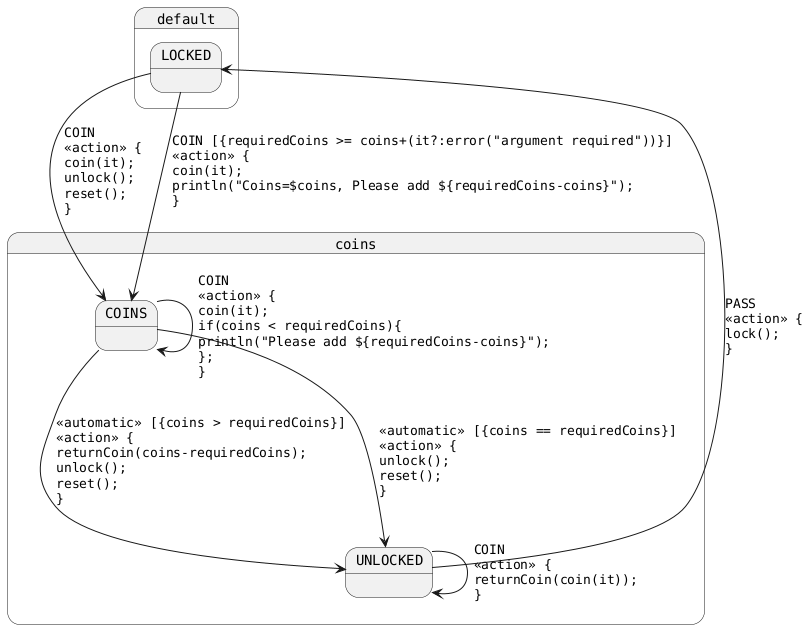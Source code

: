 @startuml
skinparam StateFontName Helvetica
skinparam defaultFontName Monospaced
state coins {
COINS --> UNLOCKED : <<automatic>> [{coins > requiredCoins}]\l<<action>> {\lreturnCoin(coins-requiredCoins);\lunlock();\lreset();\l}
COINS --> UNLOCKED : <<automatic>> [{coins == requiredCoins}]\l<<action>> {\lunlock();\lreset();\l}
COINS --> COINS : COIN\l<<action>> {\lcoin(it);\lif(coins < requiredCoins){\lprintln("Please add ${requiredCoins-coins}");\l};\l}
}
state default {
LOCKED --> COINS : COIN\l<<action>> {\lcoin(it);\lunlock();\lreset();\l}
LOCKED --> COINS : COIN [{requiredCoins >= coins+(it?:error("argument required"))}]\l<<action>> {\lcoin(it);\lprintln("Coins=$coins, Please add ${requiredCoins-coins}");\l}
UNLOCKED --> UNLOCKED : COIN\l<<action>> {\lreturnCoin(coin(it));\l}
UNLOCKED --> LOCKED : PASS\l<<action>> {\llock();\l}
}
@enduml
